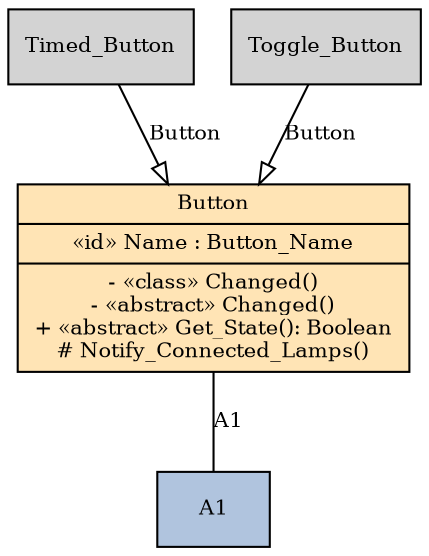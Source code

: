 digraph "Button.class" {
      graph [root=Button]
      edge [fontsize=10]
      node [shape=record, style=filled, fillcolor=lightgray, fontsize=10]

      
      Button [fillcolor=moccasin, URL="#Button", label="{Button|«id» Name : Button_Name|- «class» Changed()\n- «abstract» Changed()\n+ «abstract» Get_State(): Boolean\n# Notify_Connected_Lamps()}"]
A1 [fillcolor=lightsteelblue, URL="#A1"]
Timed_Button [URL="#Timed_Button"]
Toggle_Button [URL="#Toggle_Button"]
Button -> A1 [label="A1", arrowhead=none, URL="#A1"]
Timed_Button -> Button [label="Button", arrowhead=onormal, URL="#Button"]
Toggle_Button -> Button [label="Button", arrowhead=onormal, URL="#Button"]

      }
     